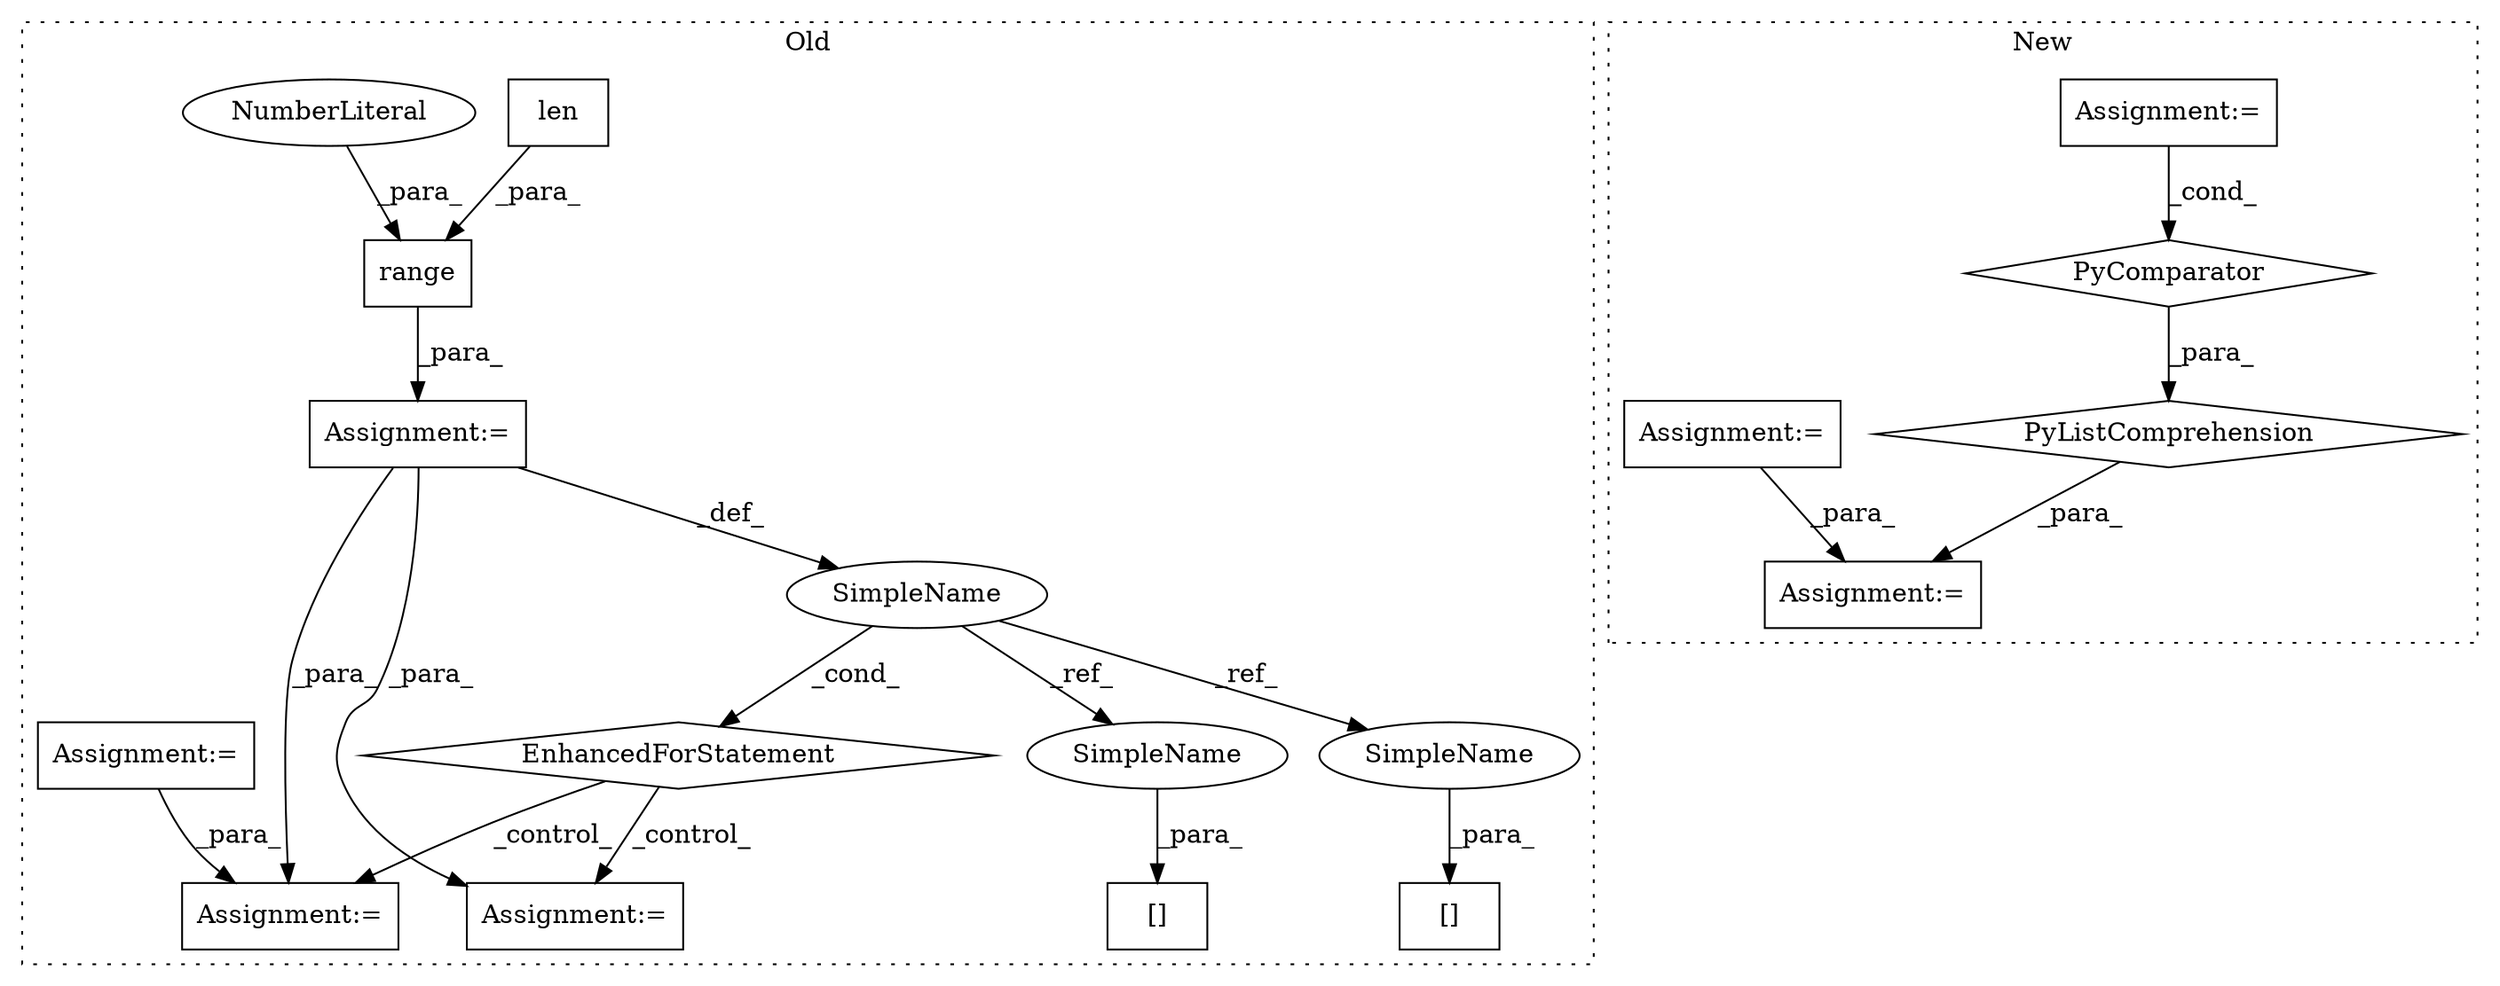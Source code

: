 digraph G {
subgraph cluster0 {
1 [label="len" a="32" s="313,334" l="4,1" shape="box"];
6 [label="Assignment:=" a="7" s="507,578" l="53,2" shape="box"];
7 [label="range" a="32" s="568,577" l="6,1" shape="box"];
8 [label="[]" a="2" s="680,689" l="8,1" shape="box"];
9 [label="EnhancedForStatement" a="70" s="507,578" l="53,2" shape="diamond"];
10 [label="SimpleName" a="42" s="564" l="1" shape="ellipse"];
11 [label="Assignment:=" a="7" s="751" l="1" shape="box"];
12 [label="[]" a="2" s="635,644" l="8,1" shape="box"];
13 [label="Assignment:=" a="7" s="633" l="2" shape="box"];
14 [label="Assignment:=" a="7" s="415" l="1" shape="box"];
16 [label="NumberLiteral" a="34" s="574" l="1" shape="ellipse"];
17 [label="SimpleName" a="42" s="643" l="1" shape="ellipse"];
18 [label="SimpleName" a="42" s="688" l="1" shape="ellipse"];
label = "Old";
style="dotted";
}
subgraph cluster1 {
2 [label="PyListComprehension" a="109" s="228" l="99" shape="diamond"];
3 [label="PyComparator" a="113" s="296" l="23" shape="diamond"];
4 [label="Assignment:=" a="7" s="296" l="23" shape="box"];
5 [label="Assignment:=" a="7" s="667" l="1" shape="box"];
15 [label="Assignment:=" a="7" s="590" l="1" shape="box"];
label = "New";
style="dotted";
}
1 -> 7 [label="_para_"];
2 -> 5 [label="_para_"];
3 -> 2 [label="_para_"];
4 -> 3 [label="_cond_"];
6 -> 11 [label="_para_"];
6 -> 13 [label="_para_"];
6 -> 10 [label="_def_"];
7 -> 6 [label="_para_"];
9 -> 11 [label="_control_"];
9 -> 13 [label="_control_"];
10 -> 17 [label="_ref_"];
10 -> 9 [label="_cond_"];
10 -> 18 [label="_ref_"];
14 -> 11 [label="_para_"];
15 -> 5 [label="_para_"];
16 -> 7 [label="_para_"];
17 -> 12 [label="_para_"];
18 -> 8 [label="_para_"];
}